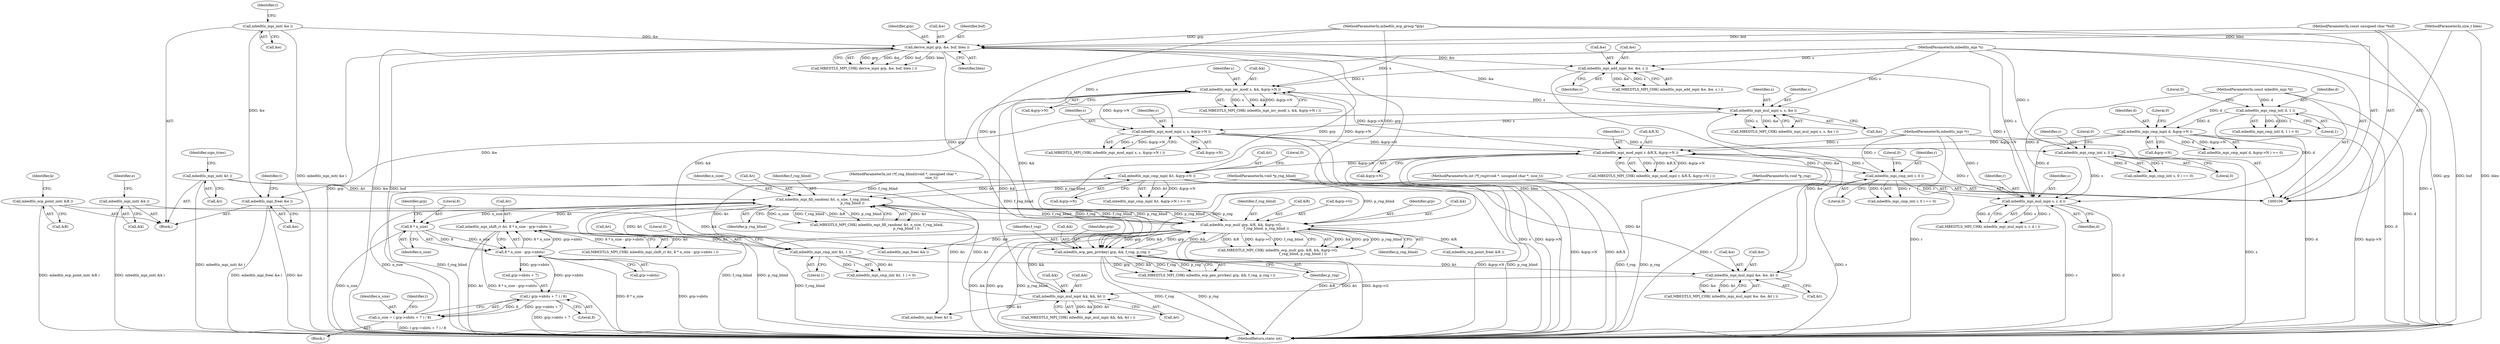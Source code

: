 digraph "0_mbedtls_298a43a77ec0ed2c19a8c924ddd8571ef3e65dfd@API" {
"1000357" [label="(Call,mbedtls_mpi_free( &e ))"];
"1000159" [label="(Call,mbedtls_mpi_init( &e ))"];
"1000322" [label="(Call,mbedtls_mpi_mul_mpi( s, s, &e ))"];
"1000313" [label="(Call,mbedtls_mpi_inv_mod( s, &k, &grp->N ))"];
"1000290" [label="(Call,mbedtls_mpi_add_mpi( &e, &e, s ))"];
"1000222" [label="(Call,derive_mpi( grp, &e, buf, blen ))"];
"1000183" [label="(Call,mbedtls_ecp_mul( grp, &R, &k, &grp->G,\n                                              f_rng_blind, p_rng_blind ))"];
"1000176" [label="(Call,mbedtls_ecp_gen_privkey( grp, &k, f_rng, p_rng ))"];
"1000107" [label="(MethodParameterIn,mbedtls_ecp_group *grp)"];
"1000156" [label="(Call,mbedtls_mpi_init( &k ))"];
"1000113" [label="(MethodParameterIn,int (*f_rng)(void *, unsigned char *, size_t))"];
"1000114" [label="(MethodParameterIn,void *p_rng)"];
"1000153" [label="(Call,mbedtls_ecp_point_init( &R ))"];
"1000244" [label="(Call,mbedtls_mpi_fill_random( &t, n_size, f_rng_blind,\n                                                      p_rng_blind ))"];
"1000305" [label="(Call,mbedtls_mpi_mul_mpi( &k, &k, &t ))"];
"1000297" [label="(Call,mbedtls_mpi_mul_mpi( &e, &e, &t ))"];
"1000276" [label="(Call,mbedtls_mpi_cmp_mpi( &t, &grp->N ))"];
"1000270" [label="(Call,mbedtls_mpi_cmp_int( &t, 1 ))"];
"1000251" [label="(Call,mbedtls_mpi_shift_r( &t, 8 * n_size - grp->nbits ))"];
"1000254" [label="(Call,8 * n_size - grp->nbits)"];
"1000255" [label="(Call,8 * n_size)"];
"1000196" [label="(Call,mbedtls_mpi_mod_mpi( r, &R.X, &grp->N ))"];
"1000285" [label="(Call,mbedtls_mpi_mul_mpi( s, r, d ))"];
"1000346" [label="(Call,mbedtls_mpi_cmp_int( s, 0 ))"];
"1000328" [label="(Call,mbedtls_mpi_mod_mpi( s, s, &grp->N ))"];
"1000109" [label="(MethodParameterIn,mbedtls_mpi *s)"];
"1000217" [label="(Call,mbedtls_mpi_cmp_int( r, 0 ))"];
"1000108" [label="(MethodParameterIn,mbedtls_mpi *r)"];
"1000139" [label="(Call,mbedtls_mpi_cmp_int( d, 1 ))"];
"1000110" [label="(MethodParameterIn,const mbedtls_mpi *d)"];
"1000144" [label="(Call,mbedtls_mpi_cmp_mpi( d, &grp->N ))"];
"1000162" [label="(Call,mbedtls_mpi_init( &t ))"];
"1000234" [label="(Call,n_size = ( grp->nbits + 7 ) / 8)"];
"1000236" [label="(Call,( grp->nbits + 7 ) / 8)"];
"1000115" [label="(MethodParameterIn,int (*f_rng_blind)(void *, unsigned char *,\n                                                   size_t))"];
"1000116" [label="(MethodParameterIn,void *p_rng_blind)"];
"1000111" [label="(MethodParameterIn,const unsigned char *buf)"];
"1000112" [label="(MethodParameterIn,size_t blen)"];
"1000175" [label="(Call,MBEDTLS_MPI_CHK( mbedtls_ecp_gen_privkey( grp, &k, f_rng, p_rng ) ))"];
"1000249" [label="(Identifier,p_rng_blind)"];
"1000347" [label="(Identifier,s)"];
"1000349" [label="(Literal,0)"];
"1000323" [label="(Identifier,s)"];
"1000194" [label="(Identifier,p_rng_blind)"];
"1000145" [label="(Identifier,d)"];
"1000166" [label="(Identifier,sign_tries)"];
"1000290" [label="(Call,mbedtls_mpi_add_mpi( &e, &e, s ))"];
"1000189" [label="(Call,&grp->G)"];
"1000183" [label="(Call,mbedtls_ecp_mul( grp, &R, &k, &grp->G,\n                                              f_rng_blind, p_rng_blind ))"];
"1000198" [label="(Call,&R.X)"];
"1000159" [label="(Call,mbedtls_mpi_init( &e ))"];
"1000248" [label="(Identifier,f_rng_blind)"];
"1000295" [label="(Identifier,s)"];
"1000357" [label="(Call,mbedtls_mpi_free( &e ))"];
"1000223" [label="(Identifier,grp)"];
"1000247" [label="(Identifier,n_size)"];
"1000354" [label="(Call,mbedtls_mpi_free( &k ))"];
"1000138" [label="(Call,mbedtls_mpi_cmp_int( d, 1 ) < 0)"];
"1000310" [label="(Call,&t)"];
"1000250" [label="(Call,MBEDTLS_MPI_CHK( mbedtls_mpi_shift_r( &t, 8 * n_size - grp->nbits ) ))"];
"1000271" [label="(Call,&t)"];
"1000351" [label="(Call,mbedtls_ecp_point_free( &R ))"];
"1000286" [label="(Identifier,s)"];
"1000221" [label="(Call,MBEDTLS_MPI_CHK( derive_mpi( grp, &e, buf, blen ) ))"];
"1000296" [label="(Call,MBEDTLS_MPI_CHK( mbedtls_mpi_mul_mpi( &e, &e, &t ) ))"];
"1000222" [label="(Call,derive_mpi( grp, &e, buf, blen ))"];
"1000345" [label="(Call,mbedtls_mpi_cmp_int( s, 0 ) == 0)"];
"1000112" [label="(MethodParameterIn,size_t blen)"];
"1000176" [label="(Call,mbedtls_ecp_gen_privkey( grp, &k, f_rng, p_rng ))"];
"1000305" [label="(Call,mbedtls_mpi_mul_mpi( &k, &k, &t ))"];
"1000146" [label="(Call,&grp->N)"];
"1000115" [label="(MethodParameterIn,int (*f_rng_blind)(void *, unsigned char *,\n                                                   size_t))"];
"1000289" [label="(Call,MBEDTLS_MPI_CHK( mbedtls_mpi_add_mpi( &e, &e, s ) ))"];
"1000291" [label="(Call,&e)"];
"1000182" [label="(Call,MBEDTLS_MPI_CHK( mbedtls_ecp_mul( grp, &R, &k, &grp->G,\n                                              f_rng_blind, p_rng_blind ) ))"];
"1000109" [label="(MethodParameterIn,mbedtls_mpi *s)"];
"1000217" [label="(Call,mbedtls_mpi_cmp_int( r, 0 ))"];
"1000111" [label="(MethodParameterIn,const unsigned char *buf)"];
"1000329" [label="(Identifier,s)"];
"1000314" [label="(Identifier,s)"];
"1000184" [label="(Identifier,grp)"];
"1000153" [label="(Call,mbedtls_ecp_point_init( &R ))"];
"1000330" [label="(Identifier,s)"];
"1000113" [label="(MethodParameterIn,int (*f_rng)(void *, unsigned char *, size_t))"];
"1000187" [label="(Call,&k)"];
"1000143" [label="(Call,mbedtls_mpi_cmp_mpi( d, &grp->N ) >= 0)"];
"1000142" [label="(Literal,0)"];
"1000306" [label="(Call,&k)"];
"1000328" [label="(Call,mbedtls_mpi_mod_mpi( s, s, &grp->N ))"];
"1000251" [label="(Call,mbedtls_mpi_shift_r( &t, 8 * n_size - grp->nbits ))"];
"1000283" [label="(Literal,0)"];
"1000232" [label="(Block,)"];
"1000243" [label="(Call,MBEDTLS_MPI_CHK( mbedtls_mpi_fill_random( &t, n_size, f_rng_blind,\n                                                      p_rng_blind ) ))"];
"1000298" [label="(Call,&e)"];
"1000254" [label="(Call,8 * n_size - grp->nbits)"];
"1000178" [label="(Call,&k)"];
"1000255" [label="(Call,8 * n_size)"];
"1000242" [label="(Literal,8)"];
"1000158" [label="(Identifier,k)"];
"1000304" [label="(Call,MBEDTLS_MPI_CHK( mbedtls_mpi_mul_mpi( &k, &k, &t ) ))"];
"1000195" [label="(Call,MBEDTLS_MPI_CHK( mbedtls_mpi_mod_mpi( r, &R.X, &grp->N ) ))"];
"1000348" [label="(Literal,0)"];
"1000317" [label="(Call,&grp->N)"];
"1000117" [label="(Block,)"];
"1000327" [label="(Call,MBEDTLS_MPI_CHK( mbedtls_mpi_mod_mpi( s, s, &grp->N ) ))"];
"1000110" [label="(MethodParameterIn,const mbedtls_mpi *d)"];
"1000252" [label="(Call,&t)"];
"1000360" [label="(Call,mbedtls_mpi_free( &t ))"];
"1000362" [label="(Identifier,t)"];
"1000236" [label="(Call,( grp->nbits + 7 ) / 8)"];
"1000116" [label="(MethodParameterIn,void *p_rng_blind)"];
"1000270" [label="(Call,mbedtls_mpi_cmp_int( &t, 1 ))"];
"1000164" [label="(Identifier,t)"];
"1000160" [label="(Call,&e)"];
"1000235" [label="(Identifier,n_size)"];
"1000244" [label="(Call,mbedtls_mpi_fill_random( &t, n_size, f_rng_blind,\n                                                      p_rng_blind ))"];
"1000237" [label="(Call,grp->nbits + 7)"];
"1000219" [label="(Literal,0)"];
"1000163" [label="(Call,&t)"];
"1000293" [label="(Call,&e)"];
"1000162" [label="(Call,mbedtls_mpi_init( &t ))"];
"1000114" [label="(MethodParameterIn,void *p_rng)"];
"1000256" [label="(Literal,8)"];
"1000259" [label="(Identifier,grp)"];
"1000141" [label="(Literal,1)"];
"1000177" [label="(Identifier,grp)"];
"1000279" [label="(Call,&grp->N)"];
"1000218" [label="(Identifier,r)"];
"1000321" [label="(Call,MBEDTLS_MPI_CHK( mbedtls_mpi_mul_mpi( s, s, &e ) ))"];
"1000220" [label="(Literal,0)"];
"1000312" [label="(Call,MBEDTLS_MPI_CHK( mbedtls_mpi_inv_mod( s, &k, &grp->N ) ))"];
"1000322" [label="(Call,mbedtls_mpi_mul_mpi( s, s, &e ))"];
"1000234" [label="(Call,n_size = ( grp->nbits + 7 ) / 8)"];
"1000284" [label="(Call,MBEDTLS_MPI_CHK( mbedtls_mpi_mul_mpi( s, r, d ) ))"];
"1000140" [label="(Identifier,d)"];
"1000313" [label="(Call,mbedtls_mpi_inv_mod( s, &k, &grp->N ))"];
"1000315" [label="(Call,&k)"];
"1000325" [label="(Call,&e)"];
"1000300" [label="(Call,&e)"];
"1000224" [label="(Call,&e)"];
"1000144" [label="(Call,mbedtls_mpi_cmp_mpi( d, &grp->N ))"];
"1000193" [label="(Identifier,f_rng_blind)"];
"1000287" [label="(Identifier,r)"];
"1000324" [label="(Identifier,s)"];
"1000185" [label="(Call,&R)"];
"1000216" [label="(Call,mbedtls_mpi_cmp_int( r, 0 ) == 0)"];
"1000308" [label="(Call,&k)"];
"1000269" [label="(Call,mbedtls_mpi_cmp_int( &t, 1 ) < 0)"];
"1000245" [label="(Call,&t)"];
"1000358" [label="(Call,&e)"];
"1000197" [label="(Identifier,r)"];
"1000107" [label="(MethodParameterIn,mbedtls_ecp_group *grp)"];
"1000276" [label="(Call,mbedtls_mpi_cmp_mpi( &t, &grp->N ))"];
"1000302" [label="(Call,&t)"];
"1000226" [label="(Identifier,buf)"];
"1000161" [label="(Identifier,e)"];
"1000180" [label="(Identifier,f_rng)"];
"1000365" [label="(MethodReturn,static int)"];
"1000274" [label="(Literal,0)"];
"1000154" [label="(Call,&R)"];
"1000277" [label="(Call,&t)"];
"1000331" [label="(Call,&grp->N)"];
"1000181" [label="(Identifier,p_rng)"];
"1000258" [label="(Call,grp->nbits)"];
"1000273" [label="(Literal,1)"];
"1000202" [label="(Call,&grp->N)"];
"1000297" [label="(Call,mbedtls_mpi_mul_mpi( &e, &e, &t ))"];
"1000139" [label="(Call,mbedtls_mpi_cmp_int( d, 1 ))"];
"1000108" [label="(MethodParameterIn,mbedtls_mpi *r)"];
"1000257" [label="(Identifier,n_size)"];
"1000227" [label="(Identifier,blen)"];
"1000346" [label="(Call,mbedtls_mpi_cmp_int( s, 0 ))"];
"1000150" [label="(Literal,0)"];
"1000275" [label="(Call,mbedtls_mpi_cmp_mpi( &t, &grp->N ) >= 0)"];
"1000157" [label="(Call,&k)"];
"1000285" [label="(Call,mbedtls_mpi_mul_mpi( s, r, d ))"];
"1000156" [label="(Call,mbedtls_mpi_init( &k ))"];
"1000246" [label="(Identifier,t)"];
"1000196" [label="(Call,mbedtls_mpi_mod_mpi( r, &R.X, &grp->N ))"];
"1000288" [label="(Identifier,d)"];
"1000357" -> "1000117"  [label="AST: "];
"1000357" -> "1000358"  [label="CFG: "];
"1000358" -> "1000357"  [label="AST: "];
"1000362" -> "1000357"  [label="CFG: "];
"1000357" -> "1000365"  [label="DDG: mbedtls_mpi_free( &e )"];
"1000357" -> "1000365"  [label="DDG: &e"];
"1000159" -> "1000357"  [label="DDG: &e"];
"1000322" -> "1000357"  [label="DDG: &e"];
"1000159" -> "1000117"  [label="AST: "];
"1000159" -> "1000160"  [label="CFG: "];
"1000160" -> "1000159"  [label="AST: "];
"1000164" -> "1000159"  [label="CFG: "];
"1000159" -> "1000365"  [label="DDG: mbedtls_mpi_init( &e )"];
"1000159" -> "1000222"  [label="DDG: &e"];
"1000322" -> "1000321"  [label="AST: "];
"1000322" -> "1000325"  [label="CFG: "];
"1000323" -> "1000322"  [label="AST: "];
"1000324" -> "1000322"  [label="AST: "];
"1000325" -> "1000322"  [label="AST: "];
"1000321" -> "1000322"  [label="CFG: "];
"1000322" -> "1000222"  [label="DDG: &e"];
"1000322" -> "1000321"  [label="DDG: s"];
"1000322" -> "1000321"  [label="DDG: &e"];
"1000313" -> "1000322"  [label="DDG: s"];
"1000109" -> "1000322"  [label="DDG: s"];
"1000297" -> "1000322"  [label="DDG: &e"];
"1000322" -> "1000328"  [label="DDG: s"];
"1000313" -> "1000312"  [label="AST: "];
"1000313" -> "1000317"  [label="CFG: "];
"1000314" -> "1000313"  [label="AST: "];
"1000315" -> "1000313"  [label="AST: "];
"1000317" -> "1000313"  [label="AST: "];
"1000312" -> "1000313"  [label="CFG: "];
"1000313" -> "1000176"  [label="DDG: &k"];
"1000313" -> "1000312"  [label="DDG: s"];
"1000313" -> "1000312"  [label="DDG: &k"];
"1000313" -> "1000312"  [label="DDG: &grp->N"];
"1000290" -> "1000313"  [label="DDG: s"];
"1000109" -> "1000313"  [label="DDG: s"];
"1000305" -> "1000313"  [label="DDG: &k"];
"1000276" -> "1000313"  [label="DDG: &grp->N"];
"1000196" -> "1000313"  [label="DDG: &grp->N"];
"1000313" -> "1000328"  [label="DDG: &grp->N"];
"1000313" -> "1000354"  [label="DDG: &k"];
"1000290" -> "1000289"  [label="AST: "];
"1000290" -> "1000295"  [label="CFG: "];
"1000291" -> "1000290"  [label="AST: "];
"1000293" -> "1000290"  [label="AST: "];
"1000295" -> "1000290"  [label="AST: "];
"1000289" -> "1000290"  [label="CFG: "];
"1000290" -> "1000289"  [label="DDG: &e"];
"1000290" -> "1000289"  [label="DDG: s"];
"1000222" -> "1000290"  [label="DDG: &e"];
"1000285" -> "1000290"  [label="DDG: s"];
"1000109" -> "1000290"  [label="DDG: s"];
"1000290" -> "1000297"  [label="DDG: &e"];
"1000222" -> "1000221"  [label="AST: "];
"1000222" -> "1000227"  [label="CFG: "];
"1000223" -> "1000222"  [label="AST: "];
"1000224" -> "1000222"  [label="AST: "];
"1000226" -> "1000222"  [label="AST: "];
"1000227" -> "1000222"  [label="AST: "];
"1000221" -> "1000222"  [label="CFG: "];
"1000222" -> "1000365"  [label="DDG: buf"];
"1000222" -> "1000365"  [label="DDG: blen"];
"1000222" -> "1000365"  [label="DDG: grp"];
"1000222" -> "1000365"  [label="DDG: &e"];
"1000222" -> "1000176"  [label="DDG: grp"];
"1000222" -> "1000221"  [label="DDG: grp"];
"1000222" -> "1000221"  [label="DDG: &e"];
"1000222" -> "1000221"  [label="DDG: buf"];
"1000222" -> "1000221"  [label="DDG: blen"];
"1000183" -> "1000222"  [label="DDG: grp"];
"1000107" -> "1000222"  [label="DDG: grp"];
"1000111" -> "1000222"  [label="DDG: buf"];
"1000112" -> "1000222"  [label="DDG: blen"];
"1000183" -> "1000182"  [label="AST: "];
"1000183" -> "1000194"  [label="CFG: "];
"1000184" -> "1000183"  [label="AST: "];
"1000185" -> "1000183"  [label="AST: "];
"1000187" -> "1000183"  [label="AST: "];
"1000189" -> "1000183"  [label="AST: "];
"1000193" -> "1000183"  [label="AST: "];
"1000194" -> "1000183"  [label="AST: "];
"1000182" -> "1000183"  [label="CFG: "];
"1000183" -> "1000365"  [label="DDG: &k"];
"1000183" -> "1000365"  [label="DDG: p_rng_blind"];
"1000183" -> "1000365"  [label="DDG: &R"];
"1000183" -> "1000365"  [label="DDG: &grp->G"];
"1000183" -> "1000365"  [label="DDG: grp"];
"1000183" -> "1000365"  [label="DDG: f_rng_blind"];
"1000183" -> "1000176"  [label="DDG: grp"];
"1000183" -> "1000176"  [label="DDG: &k"];
"1000183" -> "1000182"  [label="DDG: &k"];
"1000183" -> "1000182"  [label="DDG: grp"];
"1000183" -> "1000182"  [label="DDG: p_rng_blind"];
"1000183" -> "1000182"  [label="DDG: &R"];
"1000183" -> "1000182"  [label="DDG: &grp->G"];
"1000183" -> "1000182"  [label="DDG: f_rng_blind"];
"1000176" -> "1000183"  [label="DDG: grp"];
"1000176" -> "1000183"  [label="DDG: &k"];
"1000107" -> "1000183"  [label="DDG: grp"];
"1000153" -> "1000183"  [label="DDG: &R"];
"1000244" -> "1000183"  [label="DDG: f_rng_blind"];
"1000244" -> "1000183"  [label="DDG: p_rng_blind"];
"1000115" -> "1000183"  [label="DDG: f_rng_blind"];
"1000116" -> "1000183"  [label="DDG: p_rng_blind"];
"1000183" -> "1000244"  [label="DDG: f_rng_blind"];
"1000183" -> "1000244"  [label="DDG: p_rng_blind"];
"1000183" -> "1000305"  [label="DDG: &k"];
"1000183" -> "1000351"  [label="DDG: &R"];
"1000183" -> "1000354"  [label="DDG: &k"];
"1000176" -> "1000175"  [label="AST: "];
"1000176" -> "1000181"  [label="CFG: "];
"1000177" -> "1000176"  [label="AST: "];
"1000178" -> "1000176"  [label="AST: "];
"1000180" -> "1000176"  [label="AST: "];
"1000181" -> "1000176"  [label="AST: "];
"1000175" -> "1000176"  [label="CFG: "];
"1000176" -> "1000365"  [label="DDG: p_rng"];
"1000176" -> "1000365"  [label="DDG: f_rng"];
"1000176" -> "1000175"  [label="DDG: grp"];
"1000176" -> "1000175"  [label="DDG: &k"];
"1000176" -> "1000175"  [label="DDG: f_rng"];
"1000176" -> "1000175"  [label="DDG: p_rng"];
"1000107" -> "1000176"  [label="DDG: grp"];
"1000156" -> "1000176"  [label="DDG: &k"];
"1000113" -> "1000176"  [label="DDG: f_rng"];
"1000114" -> "1000176"  [label="DDG: p_rng"];
"1000107" -> "1000106"  [label="AST: "];
"1000107" -> "1000365"  [label="DDG: grp"];
"1000156" -> "1000117"  [label="AST: "];
"1000156" -> "1000157"  [label="CFG: "];
"1000157" -> "1000156"  [label="AST: "];
"1000161" -> "1000156"  [label="CFG: "];
"1000156" -> "1000365"  [label="DDG: mbedtls_mpi_init( &k )"];
"1000113" -> "1000106"  [label="AST: "];
"1000113" -> "1000365"  [label="DDG: f_rng"];
"1000114" -> "1000106"  [label="AST: "];
"1000114" -> "1000365"  [label="DDG: p_rng"];
"1000153" -> "1000117"  [label="AST: "];
"1000153" -> "1000154"  [label="CFG: "];
"1000154" -> "1000153"  [label="AST: "];
"1000158" -> "1000153"  [label="CFG: "];
"1000153" -> "1000365"  [label="DDG: mbedtls_ecp_point_init( &R )"];
"1000244" -> "1000243"  [label="AST: "];
"1000244" -> "1000249"  [label="CFG: "];
"1000245" -> "1000244"  [label="AST: "];
"1000247" -> "1000244"  [label="AST: "];
"1000248" -> "1000244"  [label="AST: "];
"1000249" -> "1000244"  [label="AST: "];
"1000243" -> "1000244"  [label="CFG: "];
"1000244" -> "1000365"  [label="DDG: f_rng_blind"];
"1000244" -> "1000365"  [label="DDG: p_rng_blind"];
"1000244" -> "1000243"  [label="DDG: &t"];
"1000244" -> "1000243"  [label="DDG: n_size"];
"1000244" -> "1000243"  [label="DDG: f_rng_blind"];
"1000244" -> "1000243"  [label="DDG: p_rng_blind"];
"1000305" -> "1000244"  [label="DDG: &t"];
"1000276" -> "1000244"  [label="DDG: &t"];
"1000162" -> "1000244"  [label="DDG: &t"];
"1000270" -> "1000244"  [label="DDG: &t"];
"1000234" -> "1000244"  [label="DDG: n_size"];
"1000115" -> "1000244"  [label="DDG: f_rng_blind"];
"1000116" -> "1000244"  [label="DDG: p_rng_blind"];
"1000244" -> "1000251"  [label="DDG: &t"];
"1000244" -> "1000255"  [label="DDG: n_size"];
"1000305" -> "1000304"  [label="AST: "];
"1000305" -> "1000310"  [label="CFG: "];
"1000306" -> "1000305"  [label="AST: "];
"1000308" -> "1000305"  [label="AST: "];
"1000310" -> "1000305"  [label="AST: "];
"1000304" -> "1000305"  [label="CFG: "];
"1000305" -> "1000304"  [label="DDG: &k"];
"1000305" -> "1000304"  [label="DDG: &t"];
"1000297" -> "1000305"  [label="DDG: &t"];
"1000305" -> "1000360"  [label="DDG: &t"];
"1000297" -> "1000296"  [label="AST: "];
"1000297" -> "1000302"  [label="CFG: "];
"1000298" -> "1000297"  [label="AST: "];
"1000300" -> "1000297"  [label="AST: "];
"1000302" -> "1000297"  [label="AST: "];
"1000296" -> "1000297"  [label="CFG: "];
"1000297" -> "1000296"  [label="DDG: &e"];
"1000297" -> "1000296"  [label="DDG: &t"];
"1000276" -> "1000297"  [label="DDG: &t"];
"1000270" -> "1000297"  [label="DDG: &t"];
"1000276" -> "1000275"  [label="AST: "];
"1000276" -> "1000279"  [label="CFG: "];
"1000277" -> "1000276"  [label="AST: "];
"1000279" -> "1000276"  [label="AST: "];
"1000283" -> "1000276"  [label="CFG: "];
"1000276" -> "1000365"  [label="DDG: &grp->N"];
"1000276" -> "1000275"  [label="DDG: &t"];
"1000276" -> "1000275"  [label="DDG: &grp->N"];
"1000270" -> "1000276"  [label="DDG: &t"];
"1000196" -> "1000276"  [label="DDG: &grp->N"];
"1000270" -> "1000269"  [label="AST: "];
"1000270" -> "1000273"  [label="CFG: "];
"1000271" -> "1000270"  [label="AST: "];
"1000273" -> "1000270"  [label="AST: "];
"1000274" -> "1000270"  [label="CFG: "];
"1000270" -> "1000269"  [label="DDG: &t"];
"1000270" -> "1000269"  [label="DDG: 1"];
"1000251" -> "1000270"  [label="DDG: &t"];
"1000251" -> "1000250"  [label="AST: "];
"1000251" -> "1000254"  [label="CFG: "];
"1000252" -> "1000251"  [label="AST: "];
"1000254" -> "1000251"  [label="AST: "];
"1000250" -> "1000251"  [label="CFG: "];
"1000251" -> "1000365"  [label="DDG: 8 * n_size - grp->nbits"];
"1000251" -> "1000365"  [label="DDG: &t"];
"1000251" -> "1000250"  [label="DDG: &t"];
"1000251" -> "1000250"  [label="DDG: 8 * n_size - grp->nbits"];
"1000254" -> "1000251"  [label="DDG: 8 * n_size"];
"1000254" -> "1000251"  [label="DDG: grp->nbits"];
"1000254" -> "1000258"  [label="CFG: "];
"1000255" -> "1000254"  [label="AST: "];
"1000258" -> "1000254"  [label="AST: "];
"1000254" -> "1000365"  [label="DDG: 8 * n_size"];
"1000254" -> "1000365"  [label="DDG: grp->nbits"];
"1000254" -> "1000236"  [label="DDG: grp->nbits"];
"1000254" -> "1000237"  [label="DDG: grp->nbits"];
"1000255" -> "1000254"  [label="DDG: 8"];
"1000255" -> "1000254"  [label="DDG: n_size"];
"1000255" -> "1000257"  [label="CFG: "];
"1000256" -> "1000255"  [label="AST: "];
"1000257" -> "1000255"  [label="AST: "];
"1000259" -> "1000255"  [label="CFG: "];
"1000255" -> "1000365"  [label="DDG: n_size"];
"1000196" -> "1000195"  [label="AST: "];
"1000196" -> "1000202"  [label="CFG: "];
"1000197" -> "1000196"  [label="AST: "];
"1000198" -> "1000196"  [label="AST: "];
"1000202" -> "1000196"  [label="AST: "];
"1000195" -> "1000196"  [label="CFG: "];
"1000196" -> "1000365"  [label="DDG: r"];
"1000196" -> "1000365"  [label="DDG: &grp->N"];
"1000196" -> "1000365"  [label="DDG: &R.X"];
"1000196" -> "1000195"  [label="DDG: r"];
"1000196" -> "1000195"  [label="DDG: &R.X"];
"1000196" -> "1000195"  [label="DDG: &grp->N"];
"1000285" -> "1000196"  [label="DDG: r"];
"1000217" -> "1000196"  [label="DDG: r"];
"1000108" -> "1000196"  [label="DDG: r"];
"1000328" -> "1000196"  [label="DDG: &grp->N"];
"1000144" -> "1000196"  [label="DDG: &grp->N"];
"1000196" -> "1000217"  [label="DDG: r"];
"1000285" -> "1000284"  [label="AST: "];
"1000285" -> "1000288"  [label="CFG: "];
"1000286" -> "1000285"  [label="AST: "];
"1000287" -> "1000285"  [label="AST: "];
"1000288" -> "1000285"  [label="AST: "];
"1000284" -> "1000285"  [label="CFG: "];
"1000285" -> "1000365"  [label="DDG: r"];
"1000285" -> "1000365"  [label="DDG: d"];
"1000285" -> "1000284"  [label="DDG: s"];
"1000285" -> "1000284"  [label="DDG: r"];
"1000285" -> "1000284"  [label="DDG: d"];
"1000346" -> "1000285"  [label="DDG: s"];
"1000109" -> "1000285"  [label="DDG: s"];
"1000217" -> "1000285"  [label="DDG: r"];
"1000108" -> "1000285"  [label="DDG: r"];
"1000139" -> "1000285"  [label="DDG: d"];
"1000144" -> "1000285"  [label="DDG: d"];
"1000110" -> "1000285"  [label="DDG: d"];
"1000346" -> "1000345"  [label="AST: "];
"1000346" -> "1000348"  [label="CFG: "];
"1000347" -> "1000346"  [label="AST: "];
"1000348" -> "1000346"  [label="AST: "];
"1000349" -> "1000346"  [label="CFG: "];
"1000346" -> "1000365"  [label="DDG: s"];
"1000346" -> "1000345"  [label="DDG: s"];
"1000346" -> "1000345"  [label="DDG: 0"];
"1000328" -> "1000346"  [label="DDG: s"];
"1000109" -> "1000346"  [label="DDG: s"];
"1000328" -> "1000327"  [label="AST: "];
"1000328" -> "1000331"  [label="CFG: "];
"1000329" -> "1000328"  [label="AST: "];
"1000330" -> "1000328"  [label="AST: "];
"1000331" -> "1000328"  [label="AST: "];
"1000327" -> "1000328"  [label="CFG: "];
"1000328" -> "1000365"  [label="DDG: &grp->N"];
"1000328" -> "1000365"  [label="DDG: s"];
"1000328" -> "1000327"  [label="DDG: s"];
"1000328" -> "1000327"  [label="DDG: &grp->N"];
"1000109" -> "1000328"  [label="DDG: s"];
"1000109" -> "1000106"  [label="AST: "];
"1000109" -> "1000365"  [label="DDG: s"];
"1000217" -> "1000216"  [label="AST: "];
"1000217" -> "1000219"  [label="CFG: "];
"1000218" -> "1000217"  [label="AST: "];
"1000219" -> "1000217"  [label="AST: "];
"1000220" -> "1000217"  [label="CFG: "];
"1000217" -> "1000365"  [label="DDG: r"];
"1000217" -> "1000216"  [label="DDG: r"];
"1000217" -> "1000216"  [label="DDG: 0"];
"1000108" -> "1000217"  [label="DDG: r"];
"1000108" -> "1000106"  [label="AST: "];
"1000108" -> "1000365"  [label="DDG: r"];
"1000139" -> "1000138"  [label="AST: "];
"1000139" -> "1000141"  [label="CFG: "];
"1000140" -> "1000139"  [label="AST: "];
"1000141" -> "1000139"  [label="AST: "];
"1000142" -> "1000139"  [label="CFG: "];
"1000139" -> "1000365"  [label="DDG: d"];
"1000139" -> "1000138"  [label="DDG: d"];
"1000139" -> "1000138"  [label="DDG: 1"];
"1000110" -> "1000139"  [label="DDG: d"];
"1000139" -> "1000144"  [label="DDG: d"];
"1000110" -> "1000106"  [label="AST: "];
"1000110" -> "1000365"  [label="DDG: d"];
"1000110" -> "1000144"  [label="DDG: d"];
"1000144" -> "1000143"  [label="AST: "];
"1000144" -> "1000146"  [label="CFG: "];
"1000145" -> "1000144"  [label="AST: "];
"1000146" -> "1000144"  [label="AST: "];
"1000150" -> "1000144"  [label="CFG: "];
"1000144" -> "1000365"  [label="DDG: d"];
"1000144" -> "1000365"  [label="DDG: &grp->N"];
"1000144" -> "1000143"  [label="DDG: d"];
"1000144" -> "1000143"  [label="DDG: &grp->N"];
"1000162" -> "1000117"  [label="AST: "];
"1000162" -> "1000163"  [label="CFG: "];
"1000163" -> "1000162"  [label="AST: "];
"1000166" -> "1000162"  [label="CFG: "];
"1000162" -> "1000365"  [label="DDG: mbedtls_mpi_init( &t )"];
"1000162" -> "1000360"  [label="DDG: &t"];
"1000234" -> "1000232"  [label="AST: "];
"1000234" -> "1000236"  [label="CFG: "];
"1000235" -> "1000234"  [label="AST: "];
"1000236" -> "1000234"  [label="AST: "];
"1000246" -> "1000234"  [label="CFG: "];
"1000234" -> "1000365"  [label="DDG: ( grp->nbits + 7 ) / 8"];
"1000236" -> "1000234"  [label="DDG: grp->nbits + 7"];
"1000236" -> "1000234"  [label="DDG: 8"];
"1000236" -> "1000242"  [label="CFG: "];
"1000237" -> "1000236"  [label="AST: "];
"1000242" -> "1000236"  [label="AST: "];
"1000236" -> "1000365"  [label="DDG: grp->nbits + 7"];
"1000115" -> "1000106"  [label="AST: "];
"1000115" -> "1000365"  [label="DDG: f_rng_blind"];
"1000116" -> "1000106"  [label="AST: "];
"1000116" -> "1000365"  [label="DDG: p_rng_blind"];
"1000111" -> "1000106"  [label="AST: "];
"1000111" -> "1000365"  [label="DDG: buf"];
"1000112" -> "1000106"  [label="AST: "];
"1000112" -> "1000365"  [label="DDG: blen"];
}

